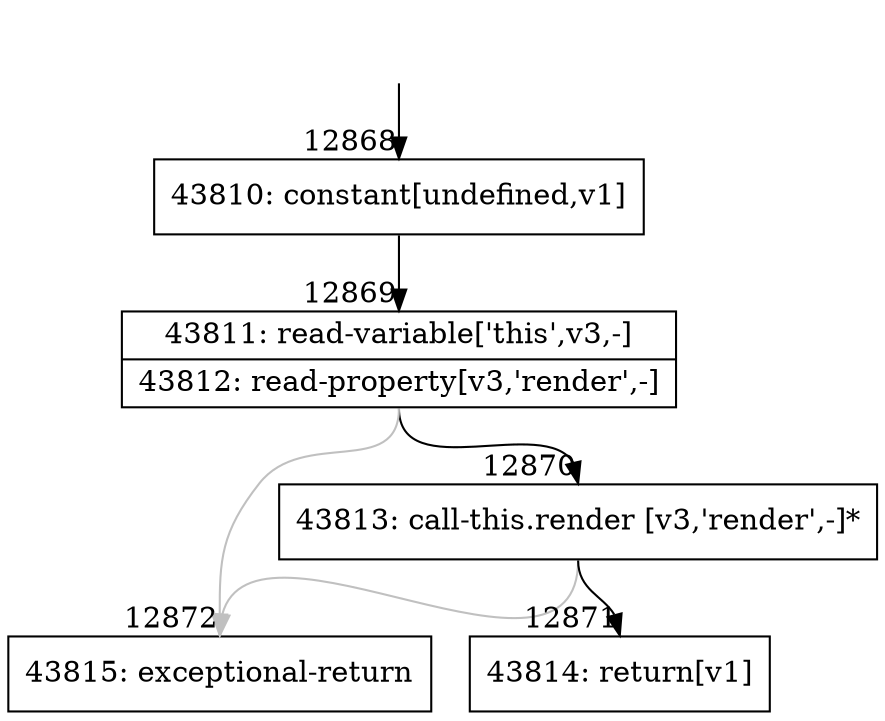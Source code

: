 digraph {
rankdir="TD"
BB_entry1067[shape=none,label=""];
BB_entry1067 -> BB12868 [tailport=s, headport=n, headlabel="    12868"]
BB12868 [shape=record label="{43810: constant[undefined,v1]}" ] 
BB12868 -> BB12869 [tailport=s, headport=n, headlabel="      12869"]
BB12869 [shape=record label="{43811: read-variable['this',v3,-]|43812: read-property[v3,'render',-]}" ] 
BB12869 -> BB12870 [tailport=s, headport=n, headlabel="      12870"]
BB12869 -> BB12872 [tailport=s, headport=n, color=gray, headlabel="      12872"]
BB12870 [shape=record label="{43813: call-this.render [v3,'render',-]*}" ] 
BB12870 -> BB12871 [tailport=s, headport=n, headlabel="      12871"]
BB12870 -> BB12872 [tailport=s, headport=n, color=gray]
BB12871 [shape=record label="{43814: return[v1]}" ] 
BB12872 [shape=record label="{43815: exceptional-return}" ] 
//#$~ 24325
}

